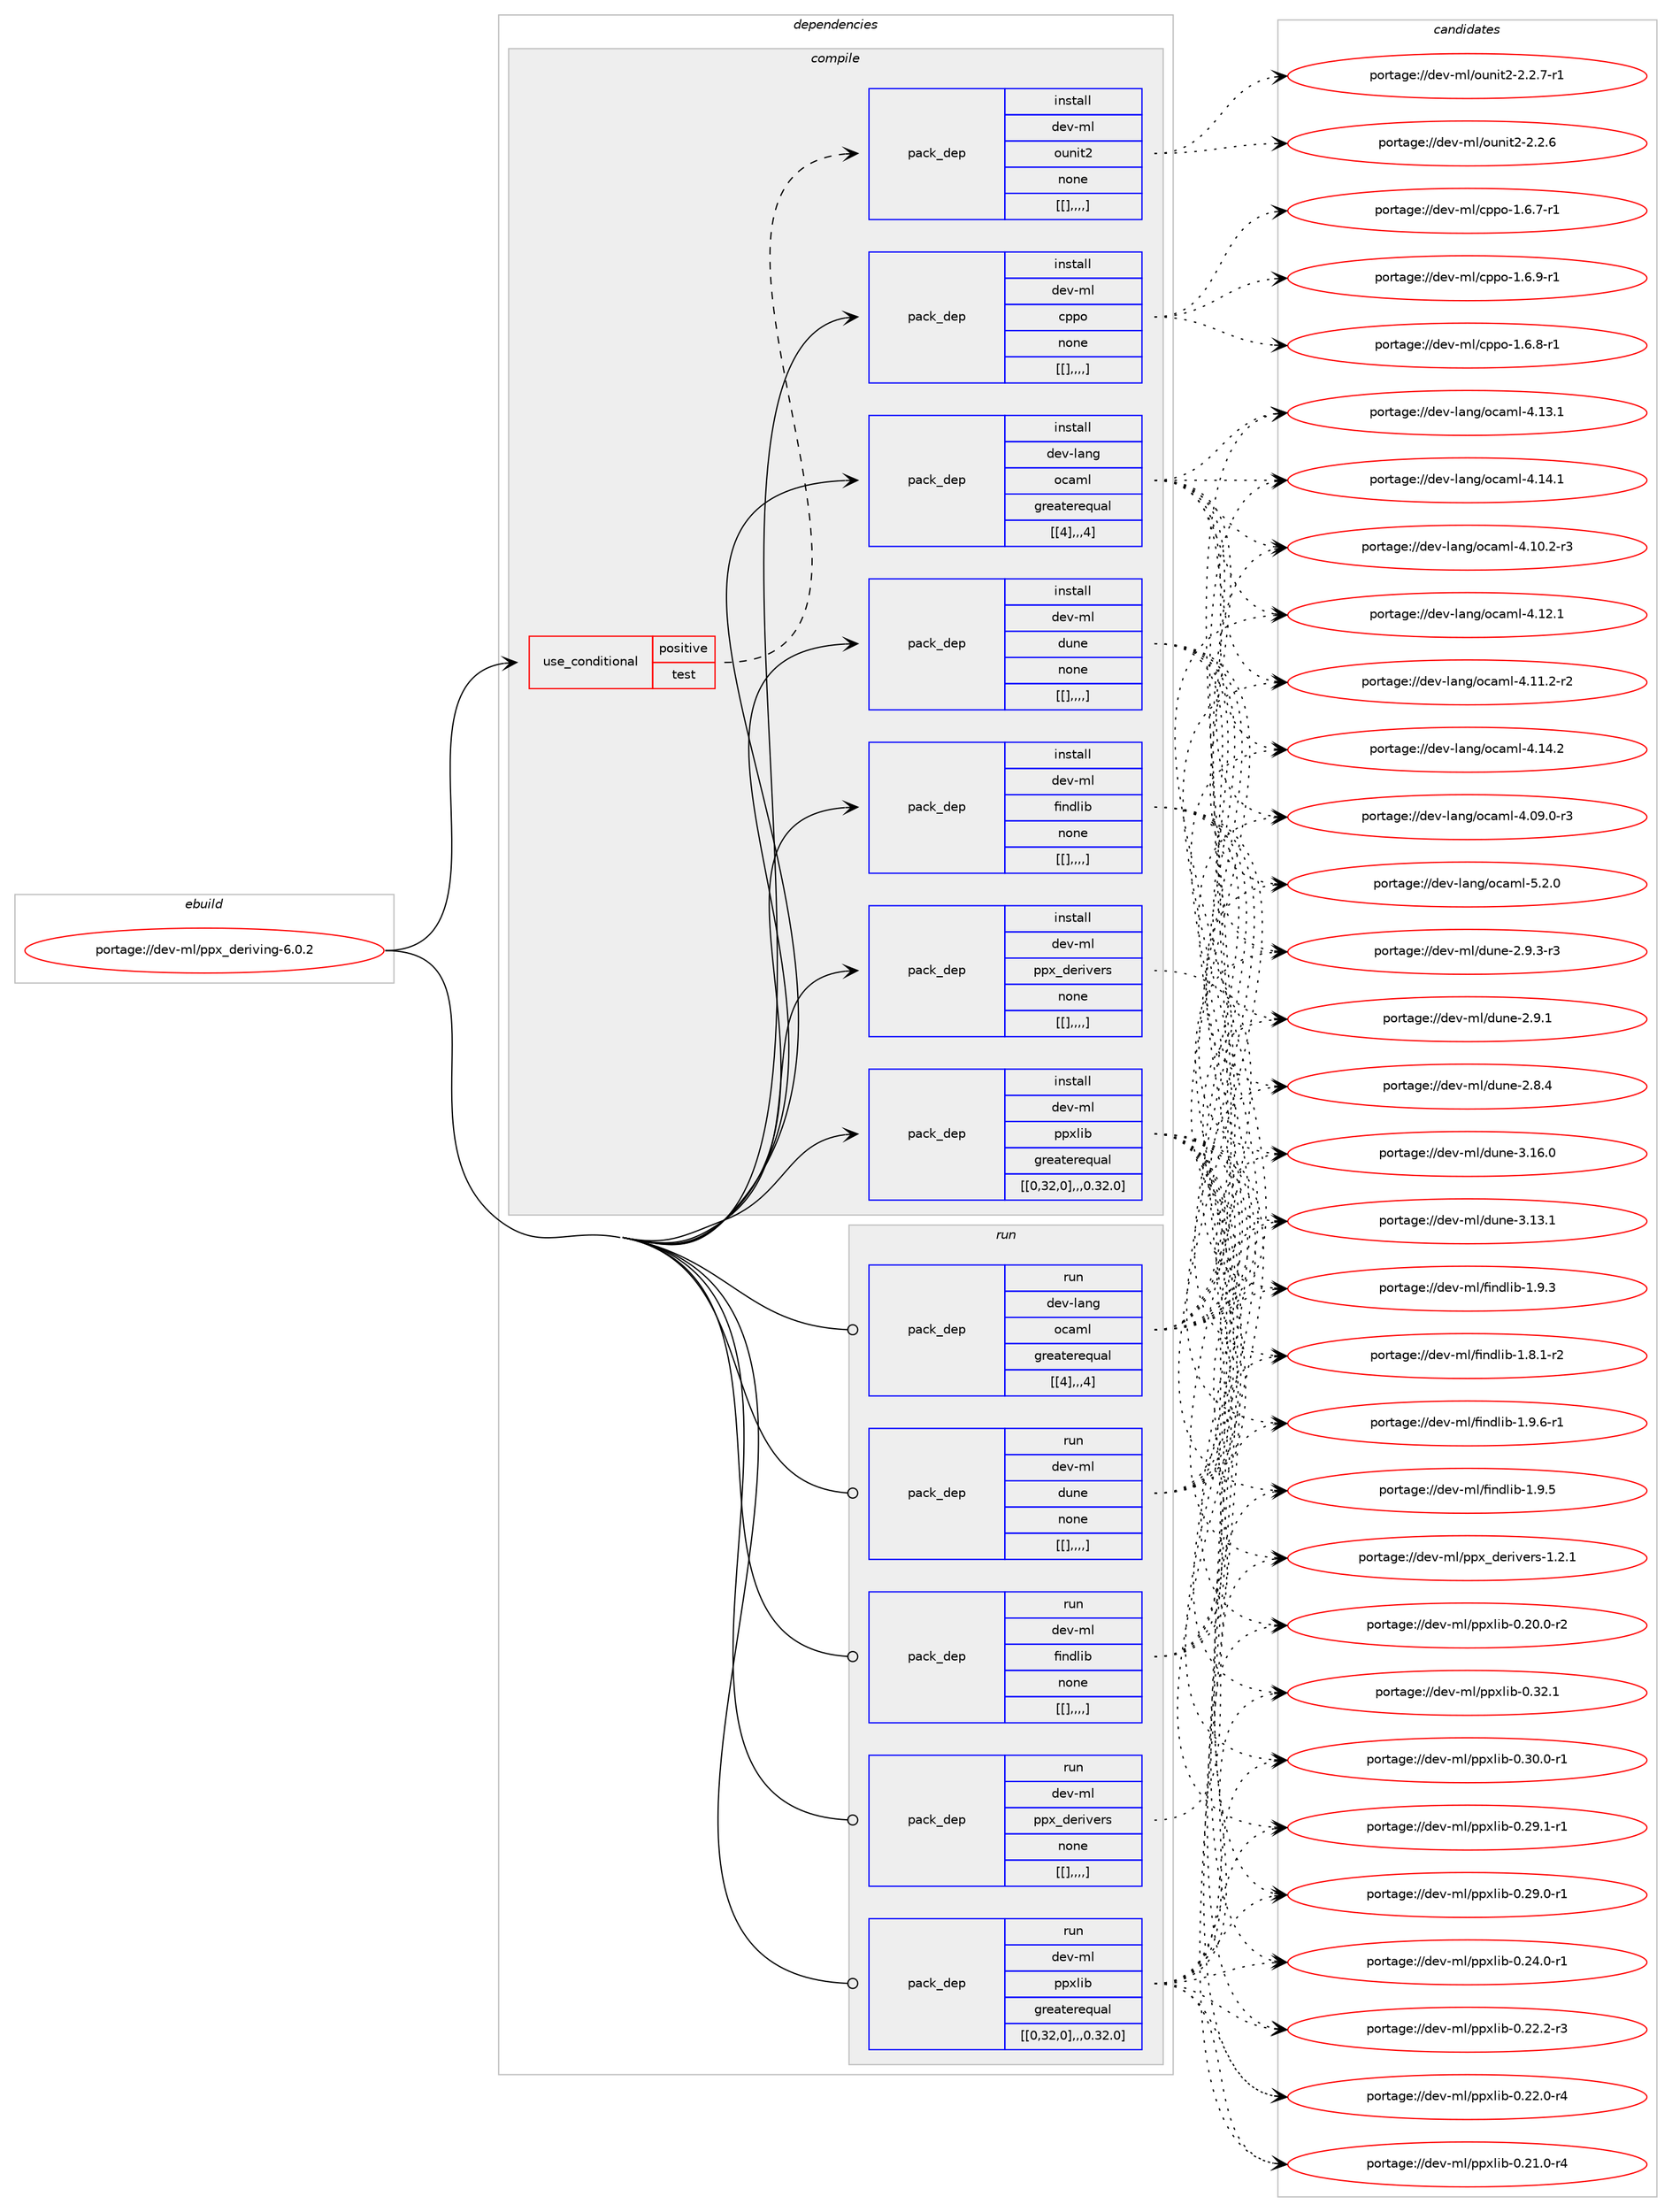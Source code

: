 digraph prolog {

# *************
# Graph options
# *************

newrank=true;
concentrate=true;
compound=true;
graph [rankdir=LR,fontname=Helvetica,fontsize=10,ranksep=1.5];#, ranksep=2.5, nodesep=0.2];
edge  [arrowhead=vee];
node  [fontname=Helvetica,fontsize=10];

# **********
# The ebuild
# **********

subgraph cluster_leftcol {
color=gray;
label=<<i>ebuild</i>>;
id [label="portage://dev-ml/ppx_deriving-6.0.2", color=red, width=4, href="../dev-ml/ppx_deriving-6.0.2.svg"];
}

# ****************
# The dependencies
# ****************

subgraph cluster_midcol {
color=gray;
label=<<i>dependencies</i>>;
subgraph cluster_compile {
fillcolor="#eeeeee";
style=filled;
label=<<i>compile</i>>;
subgraph cond30347 {
dependency123482 [label=<<TABLE BORDER="0" CELLBORDER="1" CELLSPACING="0" CELLPADDING="4"><TR><TD ROWSPAN="3" CELLPADDING="10">use_conditional</TD></TR><TR><TD>positive</TD></TR><TR><TD>test</TD></TR></TABLE>>, shape=none, color=red];
subgraph pack91965 {
dependency123483 [label=<<TABLE BORDER="0" CELLBORDER="1" CELLSPACING="0" CELLPADDING="4" WIDTH="220"><TR><TD ROWSPAN="6" CELLPADDING="30">pack_dep</TD></TR><TR><TD WIDTH="110">install</TD></TR><TR><TD>dev-ml</TD></TR><TR><TD>ounit2</TD></TR><TR><TD>none</TD></TR><TR><TD>[[],,,,]</TD></TR></TABLE>>, shape=none, color=blue];
}
dependency123482:e -> dependency123483:w [weight=20,style="dashed",arrowhead="vee"];
}
id:e -> dependency123482:w [weight=20,style="solid",arrowhead="vee"];
subgraph pack91966 {
dependency123484 [label=<<TABLE BORDER="0" CELLBORDER="1" CELLSPACING="0" CELLPADDING="4" WIDTH="220"><TR><TD ROWSPAN="6" CELLPADDING="30">pack_dep</TD></TR><TR><TD WIDTH="110">install</TD></TR><TR><TD>dev-lang</TD></TR><TR><TD>ocaml</TD></TR><TR><TD>greaterequal</TD></TR><TR><TD>[[4],,,4]</TD></TR></TABLE>>, shape=none, color=blue];
}
id:e -> dependency123484:w [weight=20,style="solid",arrowhead="vee"];
subgraph pack91967 {
dependency123485 [label=<<TABLE BORDER="0" CELLBORDER="1" CELLSPACING="0" CELLPADDING="4" WIDTH="220"><TR><TD ROWSPAN="6" CELLPADDING="30">pack_dep</TD></TR><TR><TD WIDTH="110">install</TD></TR><TR><TD>dev-ml</TD></TR><TR><TD>cppo</TD></TR><TR><TD>none</TD></TR><TR><TD>[[],,,,]</TD></TR></TABLE>>, shape=none, color=blue];
}
id:e -> dependency123485:w [weight=20,style="solid",arrowhead="vee"];
subgraph pack91968 {
dependency123486 [label=<<TABLE BORDER="0" CELLBORDER="1" CELLSPACING="0" CELLPADDING="4" WIDTH="220"><TR><TD ROWSPAN="6" CELLPADDING="30">pack_dep</TD></TR><TR><TD WIDTH="110">install</TD></TR><TR><TD>dev-ml</TD></TR><TR><TD>dune</TD></TR><TR><TD>none</TD></TR><TR><TD>[[],,,,]</TD></TR></TABLE>>, shape=none, color=blue];
}
id:e -> dependency123486:w [weight=20,style="solid",arrowhead="vee"];
subgraph pack91969 {
dependency123487 [label=<<TABLE BORDER="0" CELLBORDER="1" CELLSPACING="0" CELLPADDING="4" WIDTH="220"><TR><TD ROWSPAN="6" CELLPADDING="30">pack_dep</TD></TR><TR><TD WIDTH="110">install</TD></TR><TR><TD>dev-ml</TD></TR><TR><TD>findlib</TD></TR><TR><TD>none</TD></TR><TR><TD>[[],,,,]</TD></TR></TABLE>>, shape=none, color=blue];
}
id:e -> dependency123487:w [weight=20,style="solid",arrowhead="vee"];
subgraph pack91970 {
dependency123488 [label=<<TABLE BORDER="0" CELLBORDER="1" CELLSPACING="0" CELLPADDING="4" WIDTH="220"><TR><TD ROWSPAN="6" CELLPADDING="30">pack_dep</TD></TR><TR><TD WIDTH="110">install</TD></TR><TR><TD>dev-ml</TD></TR><TR><TD>ppx_derivers</TD></TR><TR><TD>none</TD></TR><TR><TD>[[],,,,]</TD></TR></TABLE>>, shape=none, color=blue];
}
id:e -> dependency123488:w [weight=20,style="solid",arrowhead="vee"];
subgraph pack91971 {
dependency123489 [label=<<TABLE BORDER="0" CELLBORDER="1" CELLSPACING="0" CELLPADDING="4" WIDTH="220"><TR><TD ROWSPAN="6" CELLPADDING="30">pack_dep</TD></TR><TR><TD WIDTH="110">install</TD></TR><TR><TD>dev-ml</TD></TR><TR><TD>ppxlib</TD></TR><TR><TD>greaterequal</TD></TR><TR><TD>[[0,32,0],,,0.32.0]</TD></TR></TABLE>>, shape=none, color=blue];
}
id:e -> dependency123489:w [weight=20,style="solid",arrowhead="vee"];
}
subgraph cluster_compileandrun {
fillcolor="#eeeeee";
style=filled;
label=<<i>compile and run</i>>;
}
subgraph cluster_run {
fillcolor="#eeeeee";
style=filled;
label=<<i>run</i>>;
subgraph pack91972 {
dependency123490 [label=<<TABLE BORDER="0" CELLBORDER="1" CELLSPACING="0" CELLPADDING="4" WIDTH="220"><TR><TD ROWSPAN="6" CELLPADDING="30">pack_dep</TD></TR><TR><TD WIDTH="110">run</TD></TR><TR><TD>dev-lang</TD></TR><TR><TD>ocaml</TD></TR><TR><TD>greaterequal</TD></TR><TR><TD>[[4],,,4]</TD></TR></TABLE>>, shape=none, color=blue];
}
id:e -> dependency123490:w [weight=20,style="solid",arrowhead="odot"];
subgraph pack91973 {
dependency123491 [label=<<TABLE BORDER="0" CELLBORDER="1" CELLSPACING="0" CELLPADDING="4" WIDTH="220"><TR><TD ROWSPAN="6" CELLPADDING="30">pack_dep</TD></TR><TR><TD WIDTH="110">run</TD></TR><TR><TD>dev-ml</TD></TR><TR><TD>dune</TD></TR><TR><TD>none</TD></TR><TR><TD>[[],,,,]</TD></TR></TABLE>>, shape=none, color=blue];
}
id:e -> dependency123491:w [weight=20,style="solid",arrowhead="odot"];
subgraph pack91974 {
dependency123492 [label=<<TABLE BORDER="0" CELLBORDER="1" CELLSPACING="0" CELLPADDING="4" WIDTH="220"><TR><TD ROWSPAN="6" CELLPADDING="30">pack_dep</TD></TR><TR><TD WIDTH="110">run</TD></TR><TR><TD>dev-ml</TD></TR><TR><TD>findlib</TD></TR><TR><TD>none</TD></TR><TR><TD>[[],,,,]</TD></TR></TABLE>>, shape=none, color=blue];
}
id:e -> dependency123492:w [weight=20,style="solid",arrowhead="odot"];
subgraph pack91975 {
dependency123493 [label=<<TABLE BORDER="0" CELLBORDER="1" CELLSPACING="0" CELLPADDING="4" WIDTH="220"><TR><TD ROWSPAN="6" CELLPADDING="30">pack_dep</TD></TR><TR><TD WIDTH="110">run</TD></TR><TR><TD>dev-ml</TD></TR><TR><TD>ppx_derivers</TD></TR><TR><TD>none</TD></TR><TR><TD>[[],,,,]</TD></TR></TABLE>>, shape=none, color=blue];
}
id:e -> dependency123493:w [weight=20,style="solid",arrowhead="odot"];
subgraph pack91976 {
dependency123494 [label=<<TABLE BORDER="0" CELLBORDER="1" CELLSPACING="0" CELLPADDING="4" WIDTH="220"><TR><TD ROWSPAN="6" CELLPADDING="30">pack_dep</TD></TR><TR><TD WIDTH="110">run</TD></TR><TR><TD>dev-ml</TD></TR><TR><TD>ppxlib</TD></TR><TR><TD>greaterequal</TD></TR><TR><TD>[[0,32,0],,,0.32.0]</TD></TR></TABLE>>, shape=none, color=blue];
}
id:e -> dependency123494:w [weight=20,style="solid",arrowhead="odot"];
}
}

# **************
# The candidates
# **************

subgraph cluster_choices {
rank=same;
color=gray;
label=<<i>candidates</i>>;

subgraph choice91965 {
color=black;
nodesep=1;
choice1001011184510910847111117110105116504550465046554511449 [label="portage://dev-ml/ounit2-2.2.7-r1", color=red, width=4,href="../dev-ml/ounit2-2.2.7-r1.svg"];
choice100101118451091084711111711010511650455046504654 [label="portage://dev-ml/ounit2-2.2.6", color=red, width=4,href="../dev-ml/ounit2-2.2.6.svg"];
dependency123483:e -> choice1001011184510910847111117110105116504550465046554511449:w [style=dotted,weight="100"];
dependency123483:e -> choice100101118451091084711111711010511650455046504654:w [style=dotted,weight="100"];
}
subgraph choice91966 {
color=black;
nodesep=1;
choice1001011184510897110103471119997109108455346504648 [label="portage://dev-lang/ocaml-5.2.0", color=red, width=4,href="../dev-lang/ocaml-5.2.0.svg"];
choice100101118451089711010347111999710910845524649524650 [label="portage://dev-lang/ocaml-4.14.2", color=red, width=4,href="../dev-lang/ocaml-4.14.2.svg"];
choice100101118451089711010347111999710910845524649524649 [label="portage://dev-lang/ocaml-4.14.1", color=red, width=4,href="../dev-lang/ocaml-4.14.1.svg"];
choice100101118451089711010347111999710910845524649514649 [label="portage://dev-lang/ocaml-4.13.1", color=red, width=4,href="../dev-lang/ocaml-4.13.1.svg"];
choice100101118451089711010347111999710910845524649504649 [label="portage://dev-lang/ocaml-4.12.1", color=red, width=4,href="../dev-lang/ocaml-4.12.1.svg"];
choice1001011184510897110103471119997109108455246494946504511450 [label="portage://dev-lang/ocaml-4.11.2-r2", color=red, width=4,href="../dev-lang/ocaml-4.11.2-r2.svg"];
choice1001011184510897110103471119997109108455246494846504511451 [label="portage://dev-lang/ocaml-4.10.2-r3", color=red, width=4,href="../dev-lang/ocaml-4.10.2-r3.svg"];
choice1001011184510897110103471119997109108455246485746484511451 [label="portage://dev-lang/ocaml-4.09.0-r3", color=red, width=4,href="../dev-lang/ocaml-4.09.0-r3.svg"];
dependency123484:e -> choice1001011184510897110103471119997109108455346504648:w [style=dotted,weight="100"];
dependency123484:e -> choice100101118451089711010347111999710910845524649524650:w [style=dotted,weight="100"];
dependency123484:e -> choice100101118451089711010347111999710910845524649524649:w [style=dotted,weight="100"];
dependency123484:e -> choice100101118451089711010347111999710910845524649514649:w [style=dotted,weight="100"];
dependency123484:e -> choice100101118451089711010347111999710910845524649504649:w [style=dotted,weight="100"];
dependency123484:e -> choice1001011184510897110103471119997109108455246494946504511450:w [style=dotted,weight="100"];
dependency123484:e -> choice1001011184510897110103471119997109108455246494846504511451:w [style=dotted,weight="100"];
dependency123484:e -> choice1001011184510897110103471119997109108455246485746484511451:w [style=dotted,weight="100"];
}
subgraph choice91967 {
color=black;
nodesep=1;
choice1001011184510910847991121121114549465446574511449 [label="portage://dev-ml/cppo-1.6.9-r1", color=red, width=4,href="../dev-ml/cppo-1.6.9-r1.svg"];
choice1001011184510910847991121121114549465446564511449 [label="portage://dev-ml/cppo-1.6.8-r1", color=red, width=4,href="../dev-ml/cppo-1.6.8-r1.svg"];
choice1001011184510910847991121121114549465446554511449 [label="portage://dev-ml/cppo-1.6.7-r1", color=red, width=4,href="../dev-ml/cppo-1.6.7-r1.svg"];
dependency123485:e -> choice1001011184510910847991121121114549465446574511449:w [style=dotted,weight="100"];
dependency123485:e -> choice1001011184510910847991121121114549465446564511449:w [style=dotted,weight="100"];
dependency123485:e -> choice1001011184510910847991121121114549465446554511449:w [style=dotted,weight="100"];
}
subgraph choice91968 {
color=black;
nodesep=1;
choice100101118451091084710011711010145514649544648 [label="portage://dev-ml/dune-3.16.0", color=red, width=4,href="../dev-ml/dune-3.16.0.svg"];
choice100101118451091084710011711010145514649514649 [label="portage://dev-ml/dune-3.13.1", color=red, width=4,href="../dev-ml/dune-3.13.1.svg"];
choice10010111845109108471001171101014550465746514511451 [label="portage://dev-ml/dune-2.9.3-r3", color=red, width=4,href="../dev-ml/dune-2.9.3-r3.svg"];
choice1001011184510910847100117110101455046574649 [label="portage://dev-ml/dune-2.9.1", color=red, width=4,href="../dev-ml/dune-2.9.1.svg"];
choice1001011184510910847100117110101455046564652 [label="portage://dev-ml/dune-2.8.4", color=red, width=4,href="../dev-ml/dune-2.8.4.svg"];
dependency123486:e -> choice100101118451091084710011711010145514649544648:w [style=dotted,weight="100"];
dependency123486:e -> choice100101118451091084710011711010145514649514649:w [style=dotted,weight="100"];
dependency123486:e -> choice10010111845109108471001171101014550465746514511451:w [style=dotted,weight="100"];
dependency123486:e -> choice1001011184510910847100117110101455046574649:w [style=dotted,weight="100"];
dependency123486:e -> choice1001011184510910847100117110101455046564652:w [style=dotted,weight="100"];
}
subgraph choice91969 {
color=black;
nodesep=1;
choice1001011184510910847102105110100108105984549465746544511449 [label="portage://dev-ml/findlib-1.9.6-r1", color=red, width=4,href="../dev-ml/findlib-1.9.6-r1.svg"];
choice100101118451091084710210511010010810598454946574653 [label="portage://dev-ml/findlib-1.9.5", color=red, width=4,href="../dev-ml/findlib-1.9.5.svg"];
choice100101118451091084710210511010010810598454946574651 [label="portage://dev-ml/findlib-1.9.3", color=red, width=4,href="../dev-ml/findlib-1.9.3.svg"];
choice1001011184510910847102105110100108105984549465646494511450 [label="portage://dev-ml/findlib-1.8.1-r2", color=red, width=4,href="../dev-ml/findlib-1.8.1-r2.svg"];
dependency123487:e -> choice1001011184510910847102105110100108105984549465746544511449:w [style=dotted,weight="100"];
dependency123487:e -> choice100101118451091084710210511010010810598454946574653:w [style=dotted,weight="100"];
dependency123487:e -> choice100101118451091084710210511010010810598454946574651:w [style=dotted,weight="100"];
dependency123487:e -> choice1001011184510910847102105110100108105984549465646494511450:w [style=dotted,weight="100"];
}
subgraph choice91970 {
color=black;
nodesep=1;
choice100101118451091084711211212095100101114105118101114115454946504649 [label="portage://dev-ml/ppx_derivers-1.2.1", color=red, width=4,href="../dev-ml/ppx_derivers-1.2.1.svg"];
dependency123488:e -> choice100101118451091084711211212095100101114105118101114115454946504649:w [style=dotted,weight="100"];
}
subgraph choice91971 {
color=black;
nodesep=1;
choice10010111845109108471121121201081059845484651504649 [label="portage://dev-ml/ppxlib-0.32.1", color=red, width=4,href="../dev-ml/ppxlib-0.32.1.svg"];
choice100101118451091084711211212010810598454846514846484511449 [label="portage://dev-ml/ppxlib-0.30.0-r1", color=red, width=4,href="../dev-ml/ppxlib-0.30.0-r1.svg"];
choice100101118451091084711211212010810598454846505746494511449 [label="portage://dev-ml/ppxlib-0.29.1-r1", color=red, width=4,href="../dev-ml/ppxlib-0.29.1-r1.svg"];
choice100101118451091084711211212010810598454846505746484511449 [label="portage://dev-ml/ppxlib-0.29.0-r1", color=red, width=4,href="../dev-ml/ppxlib-0.29.0-r1.svg"];
choice100101118451091084711211212010810598454846505246484511449 [label="portage://dev-ml/ppxlib-0.24.0-r1", color=red, width=4,href="../dev-ml/ppxlib-0.24.0-r1.svg"];
choice100101118451091084711211212010810598454846505046504511451 [label="portage://dev-ml/ppxlib-0.22.2-r3", color=red, width=4,href="../dev-ml/ppxlib-0.22.2-r3.svg"];
choice100101118451091084711211212010810598454846505046484511452 [label="portage://dev-ml/ppxlib-0.22.0-r4", color=red, width=4,href="../dev-ml/ppxlib-0.22.0-r4.svg"];
choice100101118451091084711211212010810598454846504946484511452 [label="portage://dev-ml/ppxlib-0.21.0-r4", color=red, width=4,href="../dev-ml/ppxlib-0.21.0-r4.svg"];
choice100101118451091084711211212010810598454846504846484511450 [label="portage://dev-ml/ppxlib-0.20.0-r2", color=red, width=4,href="../dev-ml/ppxlib-0.20.0-r2.svg"];
dependency123489:e -> choice10010111845109108471121121201081059845484651504649:w [style=dotted,weight="100"];
dependency123489:e -> choice100101118451091084711211212010810598454846514846484511449:w [style=dotted,weight="100"];
dependency123489:e -> choice100101118451091084711211212010810598454846505746494511449:w [style=dotted,weight="100"];
dependency123489:e -> choice100101118451091084711211212010810598454846505746484511449:w [style=dotted,weight="100"];
dependency123489:e -> choice100101118451091084711211212010810598454846505246484511449:w [style=dotted,weight="100"];
dependency123489:e -> choice100101118451091084711211212010810598454846505046504511451:w [style=dotted,weight="100"];
dependency123489:e -> choice100101118451091084711211212010810598454846505046484511452:w [style=dotted,weight="100"];
dependency123489:e -> choice100101118451091084711211212010810598454846504946484511452:w [style=dotted,weight="100"];
dependency123489:e -> choice100101118451091084711211212010810598454846504846484511450:w [style=dotted,weight="100"];
}
subgraph choice91972 {
color=black;
nodesep=1;
choice1001011184510897110103471119997109108455346504648 [label="portage://dev-lang/ocaml-5.2.0", color=red, width=4,href="../dev-lang/ocaml-5.2.0.svg"];
choice100101118451089711010347111999710910845524649524650 [label="portage://dev-lang/ocaml-4.14.2", color=red, width=4,href="../dev-lang/ocaml-4.14.2.svg"];
choice100101118451089711010347111999710910845524649524649 [label="portage://dev-lang/ocaml-4.14.1", color=red, width=4,href="../dev-lang/ocaml-4.14.1.svg"];
choice100101118451089711010347111999710910845524649514649 [label="portage://dev-lang/ocaml-4.13.1", color=red, width=4,href="../dev-lang/ocaml-4.13.1.svg"];
choice100101118451089711010347111999710910845524649504649 [label="portage://dev-lang/ocaml-4.12.1", color=red, width=4,href="../dev-lang/ocaml-4.12.1.svg"];
choice1001011184510897110103471119997109108455246494946504511450 [label="portage://dev-lang/ocaml-4.11.2-r2", color=red, width=4,href="../dev-lang/ocaml-4.11.2-r2.svg"];
choice1001011184510897110103471119997109108455246494846504511451 [label="portage://dev-lang/ocaml-4.10.2-r3", color=red, width=4,href="../dev-lang/ocaml-4.10.2-r3.svg"];
choice1001011184510897110103471119997109108455246485746484511451 [label="portage://dev-lang/ocaml-4.09.0-r3", color=red, width=4,href="../dev-lang/ocaml-4.09.0-r3.svg"];
dependency123490:e -> choice1001011184510897110103471119997109108455346504648:w [style=dotted,weight="100"];
dependency123490:e -> choice100101118451089711010347111999710910845524649524650:w [style=dotted,weight="100"];
dependency123490:e -> choice100101118451089711010347111999710910845524649524649:w [style=dotted,weight="100"];
dependency123490:e -> choice100101118451089711010347111999710910845524649514649:w [style=dotted,weight="100"];
dependency123490:e -> choice100101118451089711010347111999710910845524649504649:w [style=dotted,weight="100"];
dependency123490:e -> choice1001011184510897110103471119997109108455246494946504511450:w [style=dotted,weight="100"];
dependency123490:e -> choice1001011184510897110103471119997109108455246494846504511451:w [style=dotted,weight="100"];
dependency123490:e -> choice1001011184510897110103471119997109108455246485746484511451:w [style=dotted,weight="100"];
}
subgraph choice91973 {
color=black;
nodesep=1;
choice100101118451091084710011711010145514649544648 [label="portage://dev-ml/dune-3.16.0", color=red, width=4,href="../dev-ml/dune-3.16.0.svg"];
choice100101118451091084710011711010145514649514649 [label="portage://dev-ml/dune-3.13.1", color=red, width=4,href="../dev-ml/dune-3.13.1.svg"];
choice10010111845109108471001171101014550465746514511451 [label="portage://dev-ml/dune-2.9.3-r3", color=red, width=4,href="../dev-ml/dune-2.9.3-r3.svg"];
choice1001011184510910847100117110101455046574649 [label="portage://dev-ml/dune-2.9.1", color=red, width=4,href="../dev-ml/dune-2.9.1.svg"];
choice1001011184510910847100117110101455046564652 [label="portage://dev-ml/dune-2.8.4", color=red, width=4,href="../dev-ml/dune-2.8.4.svg"];
dependency123491:e -> choice100101118451091084710011711010145514649544648:w [style=dotted,weight="100"];
dependency123491:e -> choice100101118451091084710011711010145514649514649:w [style=dotted,weight="100"];
dependency123491:e -> choice10010111845109108471001171101014550465746514511451:w [style=dotted,weight="100"];
dependency123491:e -> choice1001011184510910847100117110101455046574649:w [style=dotted,weight="100"];
dependency123491:e -> choice1001011184510910847100117110101455046564652:w [style=dotted,weight="100"];
}
subgraph choice91974 {
color=black;
nodesep=1;
choice1001011184510910847102105110100108105984549465746544511449 [label="portage://dev-ml/findlib-1.9.6-r1", color=red, width=4,href="../dev-ml/findlib-1.9.6-r1.svg"];
choice100101118451091084710210511010010810598454946574653 [label="portage://dev-ml/findlib-1.9.5", color=red, width=4,href="../dev-ml/findlib-1.9.5.svg"];
choice100101118451091084710210511010010810598454946574651 [label="portage://dev-ml/findlib-1.9.3", color=red, width=4,href="../dev-ml/findlib-1.9.3.svg"];
choice1001011184510910847102105110100108105984549465646494511450 [label="portage://dev-ml/findlib-1.8.1-r2", color=red, width=4,href="../dev-ml/findlib-1.8.1-r2.svg"];
dependency123492:e -> choice1001011184510910847102105110100108105984549465746544511449:w [style=dotted,weight="100"];
dependency123492:e -> choice100101118451091084710210511010010810598454946574653:w [style=dotted,weight="100"];
dependency123492:e -> choice100101118451091084710210511010010810598454946574651:w [style=dotted,weight="100"];
dependency123492:e -> choice1001011184510910847102105110100108105984549465646494511450:w [style=dotted,weight="100"];
}
subgraph choice91975 {
color=black;
nodesep=1;
choice100101118451091084711211212095100101114105118101114115454946504649 [label="portage://dev-ml/ppx_derivers-1.2.1", color=red, width=4,href="../dev-ml/ppx_derivers-1.2.1.svg"];
dependency123493:e -> choice100101118451091084711211212095100101114105118101114115454946504649:w [style=dotted,weight="100"];
}
subgraph choice91976 {
color=black;
nodesep=1;
choice10010111845109108471121121201081059845484651504649 [label="portage://dev-ml/ppxlib-0.32.1", color=red, width=4,href="../dev-ml/ppxlib-0.32.1.svg"];
choice100101118451091084711211212010810598454846514846484511449 [label="portage://dev-ml/ppxlib-0.30.0-r1", color=red, width=4,href="../dev-ml/ppxlib-0.30.0-r1.svg"];
choice100101118451091084711211212010810598454846505746494511449 [label="portage://dev-ml/ppxlib-0.29.1-r1", color=red, width=4,href="../dev-ml/ppxlib-0.29.1-r1.svg"];
choice100101118451091084711211212010810598454846505746484511449 [label="portage://dev-ml/ppxlib-0.29.0-r1", color=red, width=4,href="../dev-ml/ppxlib-0.29.0-r1.svg"];
choice100101118451091084711211212010810598454846505246484511449 [label="portage://dev-ml/ppxlib-0.24.0-r1", color=red, width=4,href="../dev-ml/ppxlib-0.24.0-r1.svg"];
choice100101118451091084711211212010810598454846505046504511451 [label="portage://dev-ml/ppxlib-0.22.2-r3", color=red, width=4,href="../dev-ml/ppxlib-0.22.2-r3.svg"];
choice100101118451091084711211212010810598454846505046484511452 [label="portage://dev-ml/ppxlib-0.22.0-r4", color=red, width=4,href="../dev-ml/ppxlib-0.22.0-r4.svg"];
choice100101118451091084711211212010810598454846504946484511452 [label="portage://dev-ml/ppxlib-0.21.0-r4", color=red, width=4,href="../dev-ml/ppxlib-0.21.0-r4.svg"];
choice100101118451091084711211212010810598454846504846484511450 [label="portage://dev-ml/ppxlib-0.20.0-r2", color=red, width=4,href="../dev-ml/ppxlib-0.20.0-r2.svg"];
dependency123494:e -> choice10010111845109108471121121201081059845484651504649:w [style=dotted,weight="100"];
dependency123494:e -> choice100101118451091084711211212010810598454846514846484511449:w [style=dotted,weight="100"];
dependency123494:e -> choice100101118451091084711211212010810598454846505746494511449:w [style=dotted,weight="100"];
dependency123494:e -> choice100101118451091084711211212010810598454846505746484511449:w [style=dotted,weight="100"];
dependency123494:e -> choice100101118451091084711211212010810598454846505246484511449:w [style=dotted,weight="100"];
dependency123494:e -> choice100101118451091084711211212010810598454846505046504511451:w [style=dotted,weight="100"];
dependency123494:e -> choice100101118451091084711211212010810598454846505046484511452:w [style=dotted,weight="100"];
dependency123494:e -> choice100101118451091084711211212010810598454846504946484511452:w [style=dotted,weight="100"];
dependency123494:e -> choice100101118451091084711211212010810598454846504846484511450:w [style=dotted,weight="100"];
}
}

}
